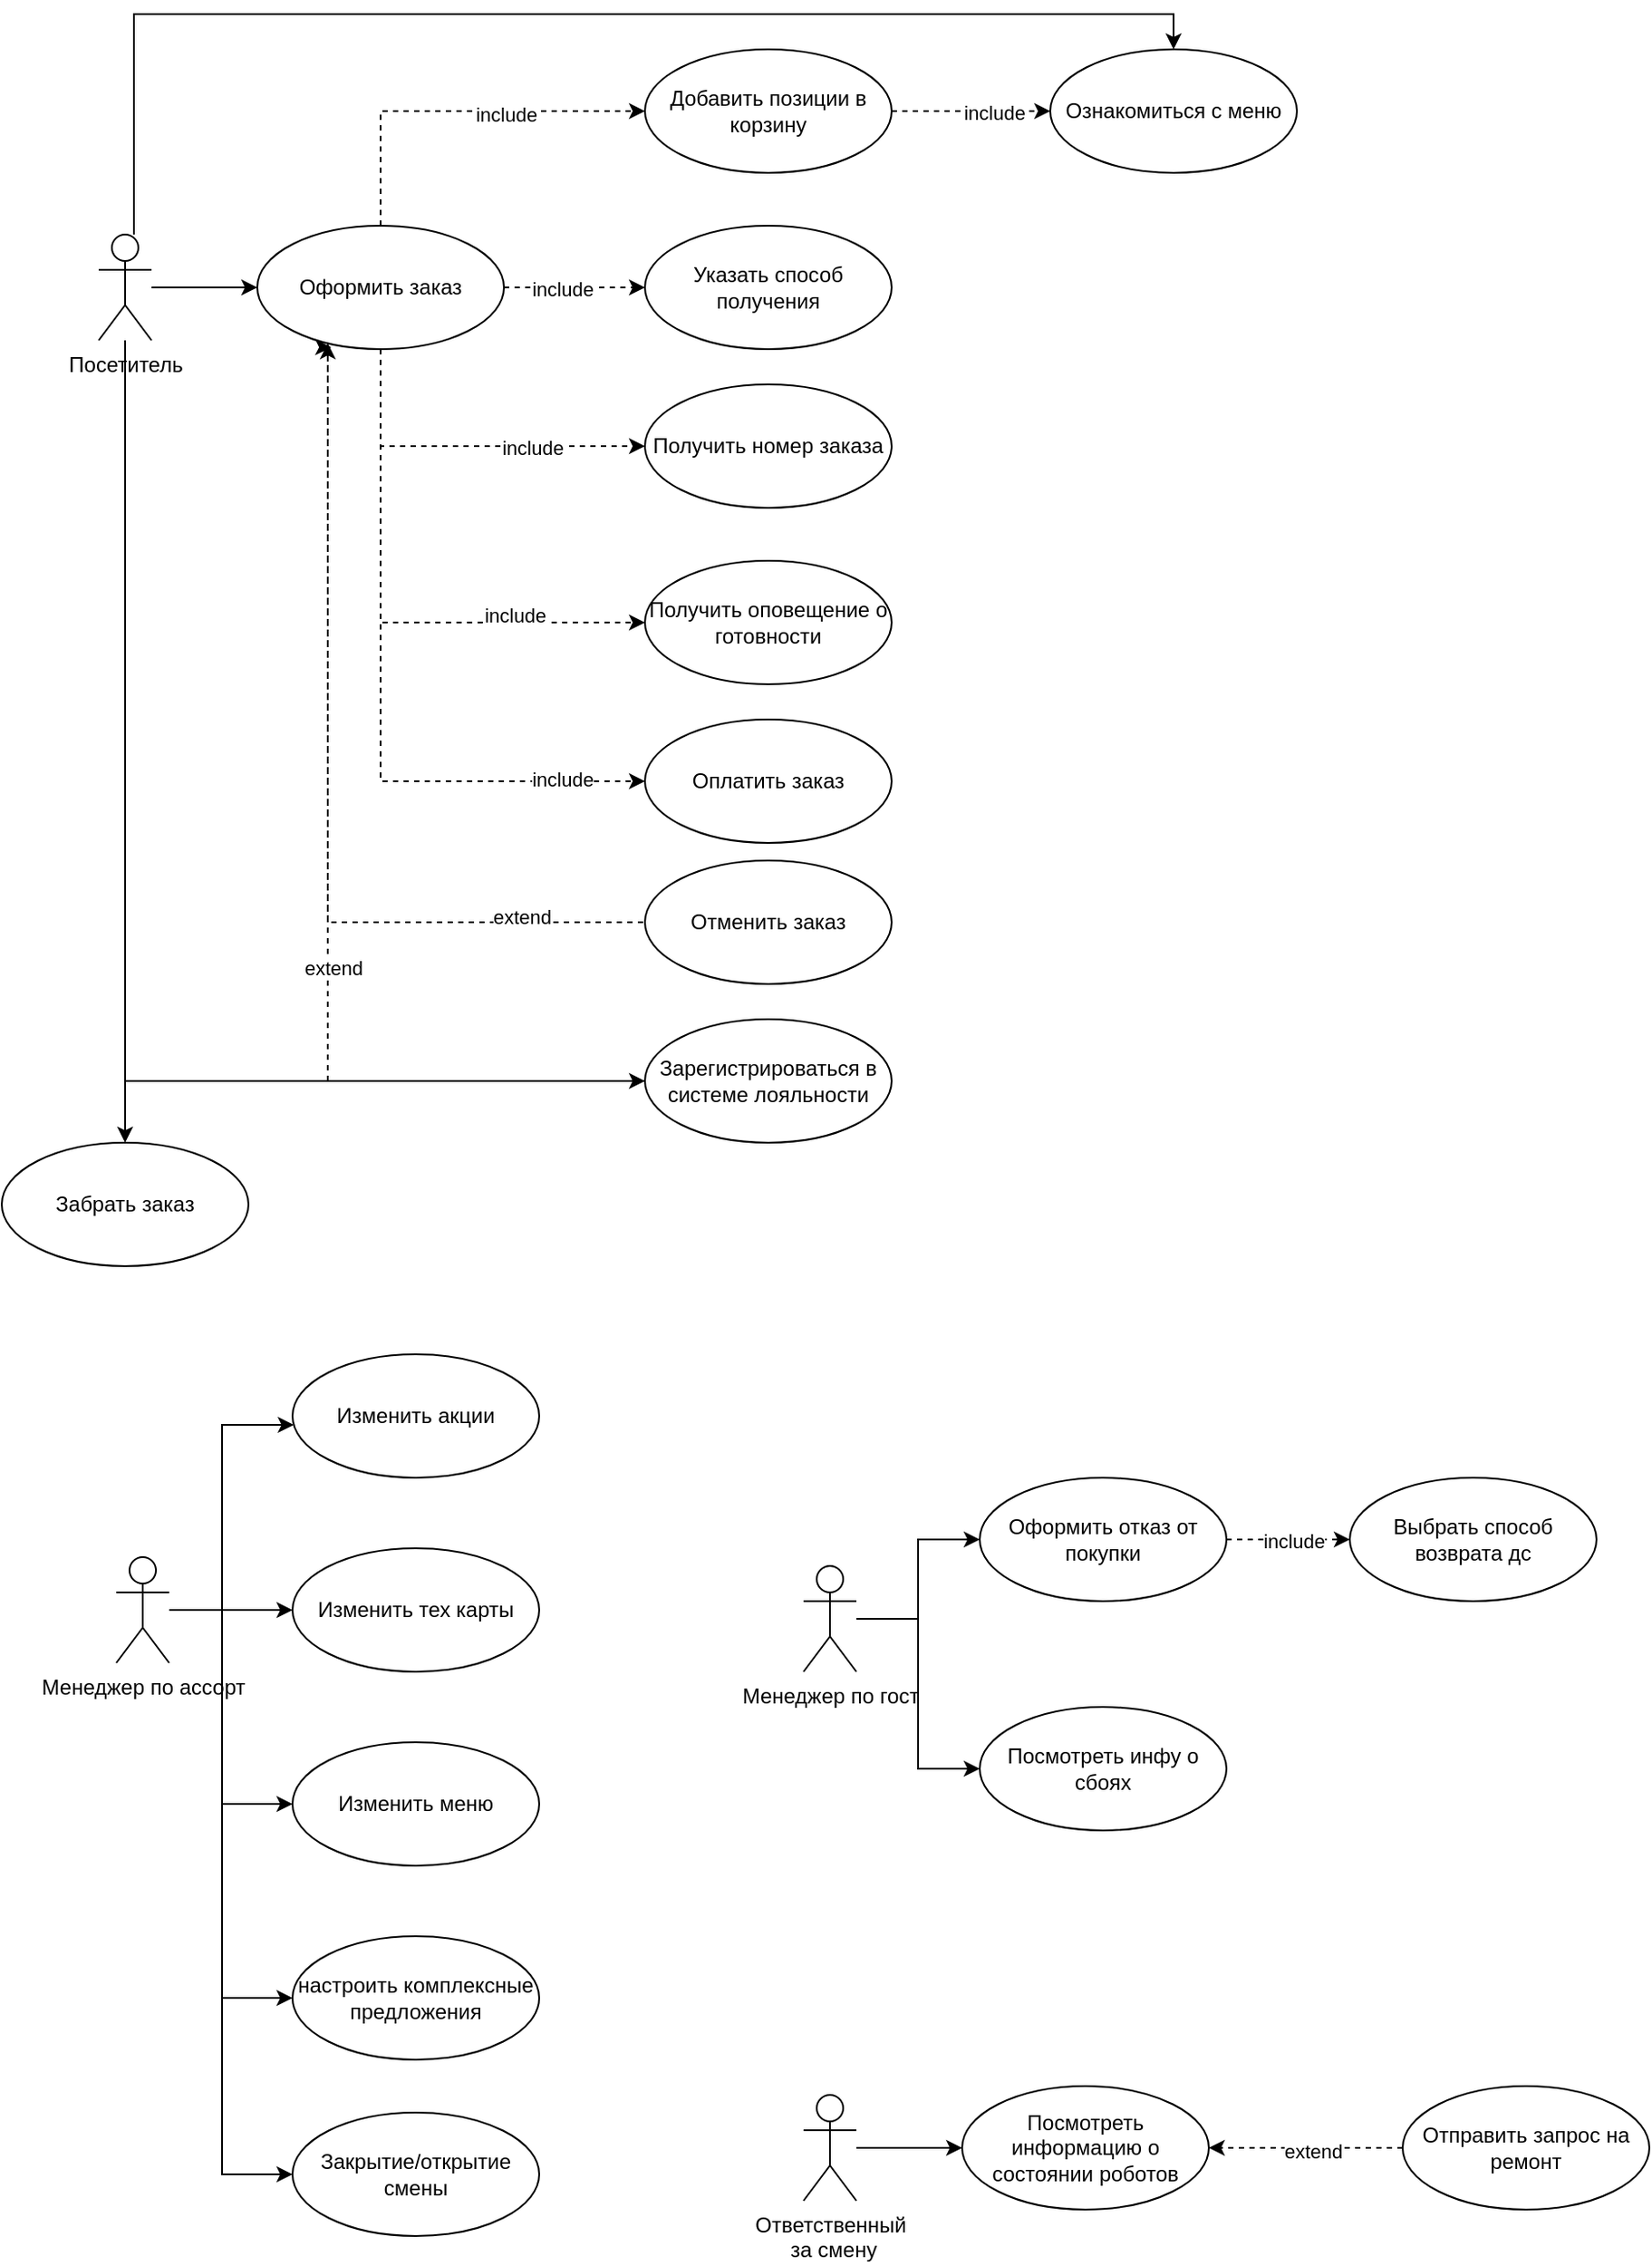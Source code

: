 <mxfile version="22.0.3" type="github">
  <diagram name="Страница — 1" id="LPWj_3ig-4j2mK9FM12O">
    <mxGraphModel dx="1114" dy="584" grid="1" gridSize="10" guides="1" tooltips="1" connect="1" arrows="1" fold="1" page="1" pageScale="1" pageWidth="3300" pageHeight="4681" math="0" shadow="0">
      <root>
        <mxCell id="0" />
        <mxCell id="1" parent="0" />
        <mxCell id="GoCvjlf8JtrMYHftsg61-58" style="edgeStyle=orthogonalEdgeStyle;rounded=0;orthogonalLoop=1;jettySize=auto;html=1;entryX=0;entryY=0.5;entryDx=0;entryDy=0;dashed=1;" edge="1" parent="1" target="GoCvjlf8JtrMYHftsg61-57">
          <mxGeometry relative="1" as="geometry">
            <mxPoint x="230" y="210" as="sourcePoint" />
            <Array as="points">
              <mxPoint x="230" y="330" />
              <mxPoint x="230" y="330" />
              <mxPoint x="230" y="365" />
            </Array>
          </mxGeometry>
        </mxCell>
        <mxCell id="GoCvjlf8JtrMYHftsg61-81" value="include" style="edgeLabel;html=1;align=center;verticalAlign=middle;resizable=0;points=[];" vertex="1" connectable="0" parent="GoCvjlf8JtrMYHftsg61-58">
          <mxGeometry x="0.515" y="4" relative="1" as="geometry">
            <mxPoint as="offset" />
          </mxGeometry>
        </mxCell>
        <mxCell id="GoCvjlf8JtrMYHftsg61-76" style="edgeStyle=orthogonalEdgeStyle;rounded=0;orthogonalLoop=1;jettySize=auto;html=1;entryX=0.5;entryY=0;entryDx=0;entryDy=0;" edge="1" parent="1" source="GoCvjlf8JtrMYHftsg61-1" target="GoCvjlf8JtrMYHftsg61-13">
          <mxGeometry relative="1" as="geometry">
            <Array as="points">
              <mxPoint x="90" y="20" />
              <mxPoint x="680" y="20" />
            </Array>
          </mxGeometry>
        </mxCell>
        <mxCell id="GoCvjlf8JtrMYHftsg61-84" style="edgeStyle=orthogonalEdgeStyle;rounded=0;orthogonalLoop=1;jettySize=auto;html=1;" edge="1" parent="1" source="GoCvjlf8JtrMYHftsg61-1" target="GoCvjlf8JtrMYHftsg61-16">
          <mxGeometry relative="1" as="geometry" />
        </mxCell>
        <mxCell id="GoCvjlf8JtrMYHftsg61-1" value="Посетитель" style="shape=umlActor;verticalLabelPosition=bottom;verticalAlign=top;html=1;outlineConnect=0;" vertex="1" parent="1">
          <mxGeometry x="70" y="145" width="30" height="60" as="geometry" />
        </mxCell>
        <mxCell id="GoCvjlf8JtrMYHftsg61-49" style="edgeStyle=orthogonalEdgeStyle;rounded=0;orthogonalLoop=1;jettySize=auto;html=1;" edge="1" parent="1" source="GoCvjlf8JtrMYHftsg61-2" target="GoCvjlf8JtrMYHftsg61-15">
          <mxGeometry relative="1" as="geometry" />
        </mxCell>
        <mxCell id="GoCvjlf8JtrMYHftsg61-50" style="edgeStyle=orthogonalEdgeStyle;rounded=0;orthogonalLoop=1;jettySize=auto;html=1;entryX=0;entryY=0.5;entryDx=0;entryDy=0;" edge="1" parent="1" source="GoCvjlf8JtrMYHftsg61-2" target="GoCvjlf8JtrMYHftsg61-31">
          <mxGeometry relative="1" as="geometry" />
        </mxCell>
        <mxCell id="GoCvjlf8JtrMYHftsg61-2" value="Менеджер по гост" style="shape=umlActor;verticalLabelPosition=bottom;verticalAlign=top;html=1;outlineConnect=0;" vertex="1" parent="1">
          <mxGeometry x="470" y="900" width="30" height="60" as="geometry" />
        </mxCell>
        <mxCell id="GoCvjlf8JtrMYHftsg61-54" style="edgeStyle=orthogonalEdgeStyle;rounded=0;orthogonalLoop=1;jettySize=auto;html=1;" edge="1" parent="1" source="GoCvjlf8JtrMYHftsg61-9" target="GoCvjlf8JtrMYHftsg61-37">
          <mxGeometry relative="1" as="geometry">
            <Array as="points">
              <mxPoint x="140" y="925" />
              <mxPoint x="140" y="820" />
            </Array>
          </mxGeometry>
        </mxCell>
        <mxCell id="GoCvjlf8JtrMYHftsg61-55" style="edgeStyle=orthogonalEdgeStyle;rounded=0;orthogonalLoop=1;jettySize=auto;html=1;entryX=0;entryY=0.5;entryDx=0;entryDy=0;" edge="1" parent="1" source="GoCvjlf8JtrMYHftsg61-9" target="GoCvjlf8JtrMYHftsg61-38">
          <mxGeometry relative="1" as="geometry" />
        </mxCell>
        <mxCell id="GoCvjlf8JtrMYHftsg61-56" style="edgeStyle=orthogonalEdgeStyle;rounded=0;orthogonalLoop=1;jettySize=auto;html=1;entryX=0;entryY=0.5;entryDx=0;entryDy=0;" edge="1" parent="1" source="GoCvjlf8JtrMYHftsg61-9" target="GoCvjlf8JtrMYHftsg61-36">
          <mxGeometry relative="1" as="geometry">
            <Array as="points">
              <mxPoint x="140" y="925" />
              <mxPoint x="140" y="1035" />
            </Array>
          </mxGeometry>
        </mxCell>
        <mxCell id="GoCvjlf8JtrMYHftsg61-74" style="edgeStyle=orthogonalEdgeStyle;rounded=0;orthogonalLoop=1;jettySize=auto;html=1;entryX=0;entryY=0.5;entryDx=0;entryDy=0;" edge="1" parent="1" source="GoCvjlf8JtrMYHftsg61-9" target="GoCvjlf8JtrMYHftsg61-73">
          <mxGeometry relative="1" as="geometry">
            <Array as="points">
              <mxPoint x="140" y="925" />
              <mxPoint x="140" y="1245" />
            </Array>
          </mxGeometry>
        </mxCell>
        <mxCell id="GoCvjlf8JtrMYHftsg61-95" style="edgeStyle=orthogonalEdgeStyle;rounded=0;orthogonalLoop=1;jettySize=auto;html=1;entryX=0;entryY=0.5;entryDx=0;entryDy=0;" edge="1" parent="1" source="GoCvjlf8JtrMYHftsg61-9" target="GoCvjlf8JtrMYHftsg61-94">
          <mxGeometry relative="1" as="geometry">
            <Array as="points">
              <mxPoint x="140" y="925" />
              <mxPoint x="140" y="1145" />
            </Array>
          </mxGeometry>
        </mxCell>
        <mxCell id="GoCvjlf8JtrMYHftsg61-9" value="Менеджер по ассорт" style="shape=umlActor;verticalLabelPosition=bottom;verticalAlign=top;html=1;outlineConnect=0;" vertex="1" parent="1">
          <mxGeometry x="80" y="895" width="30" height="60" as="geometry" />
        </mxCell>
        <mxCell id="GoCvjlf8JtrMYHftsg61-40" style="edgeStyle=orthogonalEdgeStyle;rounded=0;orthogonalLoop=1;jettySize=auto;html=1;startArrow=classic;startFill=1;endArrow=none;endFill=0;" edge="1" parent="1" source="GoCvjlf8JtrMYHftsg61-12" target="GoCvjlf8JtrMYHftsg61-1">
          <mxGeometry relative="1" as="geometry" />
        </mxCell>
        <mxCell id="GoCvjlf8JtrMYHftsg61-41" value="" style="edgeStyle=orthogonalEdgeStyle;rounded=0;orthogonalLoop=1;jettySize=auto;html=1;dashed=1;" edge="1" parent="1" source="GoCvjlf8JtrMYHftsg61-12" target="GoCvjlf8JtrMYHftsg61-22">
          <mxGeometry relative="1" as="geometry">
            <Array as="points">
              <mxPoint x="230" y="75" />
            </Array>
          </mxGeometry>
        </mxCell>
        <mxCell id="GoCvjlf8JtrMYHftsg61-78" value="include" style="edgeLabel;html=1;align=center;verticalAlign=middle;resizable=0;points=[];" vertex="1" connectable="0" parent="GoCvjlf8JtrMYHftsg61-41">
          <mxGeometry x="0.265" y="-2" relative="1" as="geometry">
            <mxPoint as="offset" />
          </mxGeometry>
        </mxCell>
        <mxCell id="GoCvjlf8JtrMYHftsg61-44" value="" style="edgeStyle=orthogonalEdgeStyle;rounded=0;orthogonalLoop=1;jettySize=auto;html=1;dashed=1;" edge="1" parent="1" source="GoCvjlf8JtrMYHftsg61-12" target="GoCvjlf8JtrMYHftsg61-25">
          <mxGeometry relative="1" as="geometry">
            <Array as="points">
              <mxPoint x="230" y="370" />
              <mxPoint x="230" y="370" />
            </Array>
          </mxGeometry>
        </mxCell>
        <mxCell id="GoCvjlf8JtrMYHftsg61-82" value="include" style="edgeLabel;html=1;align=center;verticalAlign=middle;resizable=0;points=[];" vertex="1" connectable="0" parent="GoCvjlf8JtrMYHftsg61-44">
          <mxGeometry x="0.762" y="1" relative="1" as="geometry">
            <mxPoint as="offset" />
          </mxGeometry>
        </mxCell>
        <mxCell id="GoCvjlf8JtrMYHftsg61-61" style="edgeStyle=orthogonalEdgeStyle;rounded=0;orthogonalLoop=1;jettySize=auto;html=1;entryX=0;entryY=0.5;entryDx=0;entryDy=0;dashed=1;" edge="1" parent="1" source="GoCvjlf8JtrMYHftsg61-12" target="GoCvjlf8JtrMYHftsg61-24">
          <mxGeometry relative="1" as="geometry" />
        </mxCell>
        <mxCell id="GoCvjlf8JtrMYHftsg61-79" value="include" style="edgeLabel;html=1;align=center;verticalAlign=middle;resizable=0;points=[];" vertex="1" connectable="0" parent="GoCvjlf8JtrMYHftsg61-61">
          <mxGeometry x="-0.175" y="-1" relative="1" as="geometry">
            <mxPoint as="offset" />
          </mxGeometry>
        </mxCell>
        <mxCell id="GoCvjlf8JtrMYHftsg61-98" style="edgeStyle=orthogonalEdgeStyle;rounded=0;orthogonalLoop=1;jettySize=auto;html=1;entryX=0;entryY=0.5;entryDx=0;entryDy=0;dashed=1;startArrow=classic;startFill=1;endArrow=none;endFill=0;" edge="1" parent="1" source="GoCvjlf8JtrMYHftsg61-12" target="GoCvjlf8JtrMYHftsg61-97">
          <mxGeometry relative="1" as="geometry">
            <Array as="points">
              <mxPoint x="200" y="535" />
            </Array>
          </mxGeometry>
        </mxCell>
        <mxCell id="GoCvjlf8JtrMYHftsg61-105" value="extend" style="edgeLabel;html=1;align=center;verticalAlign=middle;resizable=0;points=[];" vertex="1" connectable="0" parent="GoCvjlf8JtrMYHftsg61-98">
          <mxGeometry x="0.725" y="3" relative="1" as="geometry">
            <mxPoint as="offset" />
          </mxGeometry>
        </mxCell>
        <mxCell id="GoCvjlf8JtrMYHftsg61-12" value="Оформить заказ" style="ellipse;whiteSpace=wrap;html=1;" vertex="1" parent="1">
          <mxGeometry x="160" y="140" width="140" height="70" as="geometry" />
        </mxCell>
        <mxCell id="GoCvjlf8JtrMYHftsg61-29" value="" style="edgeStyle=orthogonalEdgeStyle;rounded=0;orthogonalLoop=1;jettySize=auto;html=1;dashed=1;" edge="1" parent="1" source="GoCvjlf8JtrMYHftsg61-15" target="GoCvjlf8JtrMYHftsg61-27">
          <mxGeometry relative="1" as="geometry" />
        </mxCell>
        <mxCell id="GoCvjlf8JtrMYHftsg61-30" value="include" style="edgeLabel;html=1;align=center;verticalAlign=middle;resizable=0;points=[];" vertex="1" connectable="0" parent="GoCvjlf8JtrMYHftsg61-29">
          <mxGeometry x="0.08" y="-1" relative="1" as="geometry">
            <mxPoint as="offset" />
          </mxGeometry>
        </mxCell>
        <mxCell id="GoCvjlf8JtrMYHftsg61-15" value="Оформить отказ от покупки" style="ellipse;whiteSpace=wrap;html=1;" vertex="1" parent="1">
          <mxGeometry x="570" y="850" width="140" height="70" as="geometry" />
        </mxCell>
        <mxCell id="GoCvjlf8JtrMYHftsg61-16" value="Забрать заказ" style="ellipse;whiteSpace=wrap;html=1;" vertex="1" parent="1">
          <mxGeometry x="15" y="660" width="140" height="70" as="geometry" />
        </mxCell>
        <mxCell id="GoCvjlf8JtrMYHftsg61-13" value="Ознакомиться с меню" style="ellipse;whiteSpace=wrap;html=1;" vertex="1" parent="1">
          <mxGeometry x="610" y="40" width="140" height="70" as="geometry" />
        </mxCell>
        <mxCell id="GoCvjlf8JtrMYHftsg61-42" style="edgeStyle=orthogonalEdgeStyle;rounded=0;orthogonalLoop=1;jettySize=auto;html=1;entryX=0;entryY=0.5;entryDx=0;entryDy=0;dashed=1;" edge="1" parent="1" source="GoCvjlf8JtrMYHftsg61-22" target="GoCvjlf8JtrMYHftsg61-13">
          <mxGeometry relative="1" as="geometry">
            <mxPoint x="340" y="160" as="targetPoint" />
          </mxGeometry>
        </mxCell>
        <mxCell id="GoCvjlf8JtrMYHftsg61-93" value="include" style="edgeLabel;html=1;align=center;verticalAlign=middle;resizable=0;points=[];" vertex="1" connectable="0" parent="GoCvjlf8JtrMYHftsg61-42">
          <mxGeometry x="0.289" y="-1" relative="1" as="geometry">
            <mxPoint as="offset" />
          </mxGeometry>
        </mxCell>
        <mxCell id="GoCvjlf8JtrMYHftsg61-22" value="Добавить позиции в корзину" style="ellipse;whiteSpace=wrap;html=1;" vertex="1" parent="1">
          <mxGeometry x="380" y="40" width="140" height="70" as="geometry" />
        </mxCell>
        <mxCell id="GoCvjlf8JtrMYHftsg61-24" value="Указать способ получения" style="ellipse;whiteSpace=wrap;html=1;" vertex="1" parent="1">
          <mxGeometry x="380" y="140" width="140" height="70" as="geometry" />
        </mxCell>
        <mxCell id="GoCvjlf8JtrMYHftsg61-25" value="Оплатить заказ" style="ellipse;whiteSpace=wrap;html=1;" vertex="1" parent="1">
          <mxGeometry x="380" y="420" width="140" height="70" as="geometry" />
        </mxCell>
        <mxCell id="GoCvjlf8JtrMYHftsg61-39" style="edgeStyle=orthogonalEdgeStyle;rounded=0;orthogonalLoop=1;jettySize=auto;html=1;startArrow=classic;startFill=1;endArrow=none;endFill=0;" edge="1" parent="1" source="GoCvjlf8JtrMYHftsg61-26" target="GoCvjlf8JtrMYHftsg61-1">
          <mxGeometry relative="1" as="geometry" />
        </mxCell>
        <mxCell id="GoCvjlf8JtrMYHftsg61-26" value="Зарегистрироваться в системе лояльности" style="ellipse;whiteSpace=wrap;html=1;" vertex="1" parent="1">
          <mxGeometry x="380" y="590" width="140" height="70" as="geometry" />
        </mxCell>
        <mxCell id="GoCvjlf8JtrMYHftsg61-27" value="Выбрать способ возврата дс" style="ellipse;whiteSpace=wrap;html=1;" vertex="1" parent="1">
          <mxGeometry x="780" y="850" width="140" height="70" as="geometry" />
        </mxCell>
        <mxCell id="GoCvjlf8JtrMYHftsg61-31" value="Посмотреть инфу о сбоях" style="ellipse;whiteSpace=wrap;html=1;" vertex="1" parent="1">
          <mxGeometry x="570" y="980" width="140" height="70" as="geometry" />
        </mxCell>
        <mxCell id="GoCvjlf8JtrMYHftsg61-33" value="Посмотреть информацию о состоянии роботов" style="ellipse;whiteSpace=wrap;html=1;" vertex="1" parent="1">
          <mxGeometry x="560" y="1195" width="140" height="70" as="geometry" />
        </mxCell>
        <mxCell id="GoCvjlf8JtrMYHftsg61-53" style="edgeStyle=orthogonalEdgeStyle;rounded=0;orthogonalLoop=1;jettySize=auto;html=1;entryX=0;entryY=0.5;entryDx=0;entryDy=0;" edge="1" parent="1" source="GoCvjlf8JtrMYHftsg61-35" target="GoCvjlf8JtrMYHftsg61-33">
          <mxGeometry relative="1" as="geometry" />
        </mxCell>
        <mxCell id="GoCvjlf8JtrMYHftsg61-35" value="Ответственный&lt;br&gt;&amp;nbsp;за смену" style="shape=umlActor;verticalLabelPosition=bottom;verticalAlign=top;html=1;" vertex="1" parent="1">
          <mxGeometry x="470" y="1200" width="30" height="60" as="geometry" />
        </mxCell>
        <mxCell id="GoCvjlf8JtrMYHftsg61-36" value="Изменить меню" style="ellipse;whiteSpace=wrap;html=1;" vertex="1" parent="1">
          <mxGeometry x="180" y="1000" width="140" height="70" as="geometry" />
        </mxCell>
        <mxCell id="GoCvjlf8JtrMYHftsg61-37" value="Изменить акции" style="ellipse;whiteSpace=wrap;html=1;" vertex="1" parent="1">
          <mxGeometry x="180" y="780" width="140" height="70" as="geometry" />
        </mxCell>
        <mxCell id="GoCvjlf8JtrMYHftsg61-38" value="Изменить тех карты" style="ellipse;whiteSpace=wrap;html=1;" vertex="1" parent="1">
          <mxGeometry x="180" y="890" width="140" height="70" as="geometry" />
        </mxCell>
        <mxCell id="GoCvjlf8JtrMYHftsg61-60" value="" style="edgeStyle=orthogonalEdgeStyle;rounded=0;orthogonalLoop=1;jettySize=auto;html=1;exitX=0.5;exitY=1;exitDx=0;exitDy=0;dashed=1;" edge="1" parent="1" source="GoCvjlf8JtrMYHftsg61-12" target="GoCvjlf8JtrMYHftsg61-59">
          <mxGeometry relative="1" as="geometry">
            <Array as="points">
              <mxPoint x="230" y="265" />
            </Array>
          </mxGeometry>
        </mxCell>
        <mxCell id="GoCvjlf8JtrMYHftsg61-80" value="include" style="edgeLabel;html=1;align=center;verticalAlign=middle;resizable=0;points=[];" vertex="1" connectable="0" parent="GoCvjlf8JtrMYHftsg61-60">
          <mxGeometry x="0.376" y="-1" relative="1" as="geometry">
            <mxPoint as="offset" />
          </mxGeometry>
        </mxCell>
        <mxCell id="GoCvjlf8JtrMYHftsg61-57" value="Получить оповещение о готовности" style="ellipse;whiteSpace=wrap;html=1;" vertex="1" parent="1">
          <mxGeometry x="380" y="330" width="140" height="70" as="geometry" />
        </mxCell>
        <mxCell id="GoCvjlf8JtrMYHftsg61-59" value="Получить номер заказа" style="ellipse;whiteSpace=wrap;html=1;" vertex="1" parent="1">
          <mxGeometry x="380" y="230" width="140" height="70" as="geometry" />
        </mxCell>
        <mxCell id="GoCvjlf8JtrMYHftsg61-73" value="Закрытие/открытие смены" style="ellipse;whiteSpace=wrap;html=1;" vertex="1" parent="1">
          <mxGeometry x="180" y="1210" width="140" height="70" as="geometry" />
        </mxCell>
        <mxCell id="GoCvjlf8JtrMYHftsg61-77" style="edgeStyle=orthogonalEdgeStyle;rounded=0;orthogonalLoop=1;jettySize=auto;html=1;entryX=0.3;entryY=0.986;entryDx=0;entryDy=0;entryPerimeter=0;dashed=1;" edge="1" parent="1" source="GoCvjlf8JtrMYHftsg61-26" target="GoCvjlf8JtrMYHftsg61-12">
          <mxGeometry relative="1" as="geometry">
            <Array as="points">
              <mxPoint x="200" y="625" />
              <mxPoint x="200" y="209" />
            </Array>
          </mxGeometry>
        </mxCell>
        <mxCell id="GoCvjlf8JtrMYHftsg61-83" value="extend" style="edgeLabel;html=1;align=center;verticalAlign=middle;resizable=0;points=[];" vertex="1" connectable="0" parent="GoCvjlf8JtrMYHftsg61-77">
          <mxGeometry x="-0.182" y="-3" relative="1" as="geometry">
            <mxPoint as="offset" />
          </mxGeometry>
        </mxCell>
        <mxCell id="GoCvjlf8JtrMYHftsg61-88" value="" style="edgeStyle=orthogonalEdgeStyle;rounded=0;orthogonalLoop=1;jettySize=auto;html=1;dashed=1;" edge="1" parent="1" source="GoCvjlf8JtrMYHftsg61-87" target="GoCvjlf8JtrMYHftsg61-33">
          <mxGeometry relative="1" as="geometry" />
        </mxCell>
        <mxCell id="GoCvjlf8JtrMYHftsg61-89" value="extend" style="edgeLabel;html=1;align=center;verticalAlign=middle;resizable=0;points=[];" vertex="1" connectable="0" parent="GoCvjlf8JtrMYHftsg61-88">
          <mxGeometry x="-0.067" y="2" relative="1" as="geometry">
            <mxPoint as="offset" />
          </mxGeometry>
        </mxCell>
        <mxCell id="GoCvjlf8JtrMYHftsg61-87" value="Отправить запрос на ремонт" style="ellipse;whiteSpace=wrap;html=1;" vertex="1" parent="1">
          <mxGeometry x="810" y="1195" width="140" height="70" as="geometry" />
        </mxCell>
        <mxCell id="GoCvjlf8JtrMYHftsg61-94" value="настроить комплексные предложения" style="ellipse;whiteSpace=wrap;html=1;" vertex="1" parent="1">
          <mxGeometry x="180" y="1110" width="140" height="70" as="geometry" />
        </mxCell>
        <mxCell id="GoCvjlf8JtrMYHftsg61-97" value="Отменить заказ" style="ellipse;whiteSpace=wrap;html=1;" vertex="1" parent="1">
          <mxGeometry x="380" y="500" width="140" height="70" as="geometry" />
        </mxCell>
      </root>
    </mxGraphModel>
  </diagram>
</mxfile>
